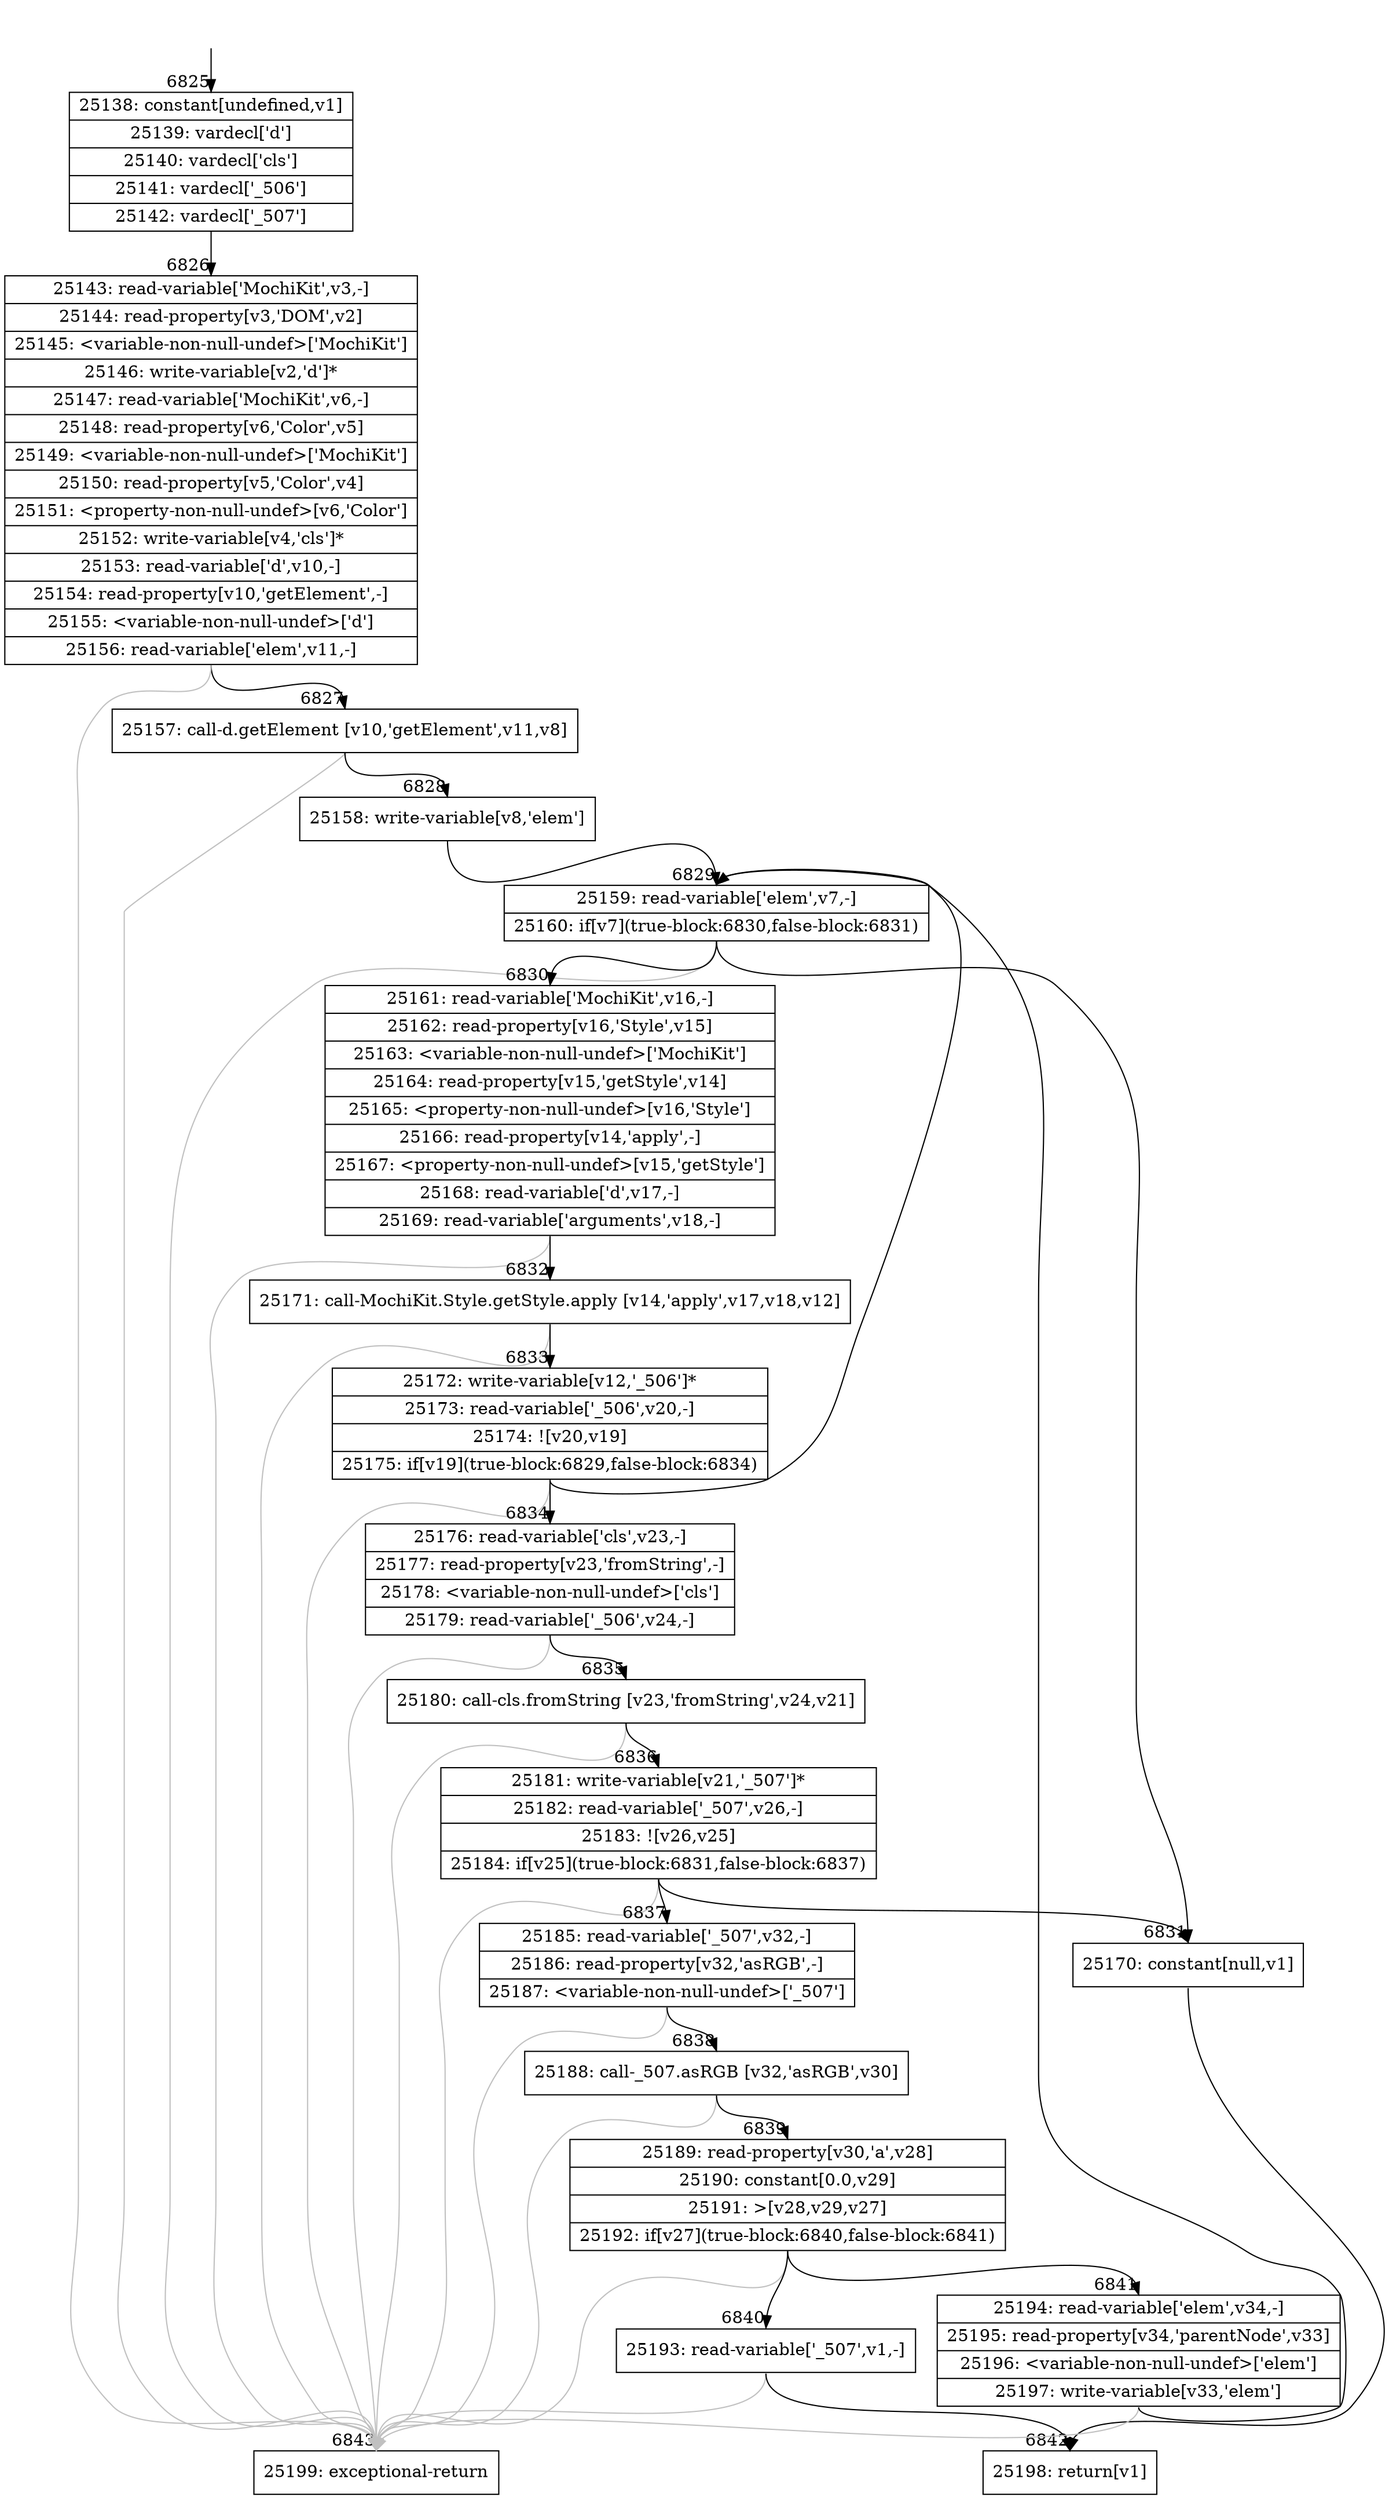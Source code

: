 digraph {
rankdir="TD"
BB_entry459[shape=none,label=""];
BB_entry459 -> BB6825 [tailport=s, headport=n, headlabel="    6825"]
BB6825 [shape=record label="{25138: constant[undefined,v1]|25139: vardecl['d']|25140: vardecl['cls']|25141: vardecl['_506']|25142: vardecl['_507']}" ] 
BB6825 -> BB6826 [tailport=s, headport=n, headlabel="      6826"]
BB6826 [shape=record label="{25143: read-variable['MochiKit',v3,-]|25144: read-property[v3,'DOM',v2]|25145: \<variable-non-null-undef\>['MochiKit']|25146: write-variable[v2,'d']*|25147: read-variable['MochiKit',v6,-]|25148: read-property[v6,'Color',v5]|25149: \<variable-non-null-undef\>['MochiKit']|25150: read-property[v5,'Color',v4]|25151: \<property-non-null-undef\>[v6,'Color']|25152: write-variable[v4,'cls']*|25153: read-variable['d',v10,-]|25154: read-property[v10,'getElement',-]|25155: \<variable-non-null-undef\>['d']|25156: read-variable['elem',v11,-]}" ] 
BB6826 -> BB6827 [tailport=s, headport=n, headlabel="      6827"]
BB6826 -> BB6843 [tailport=s, headport=n, color=gray, headlabel="      6843"]
BB6827 [shape=record label="{25157: call-d.getElement [v10,'getElement',v11,v8]}" ] 
BB6827 -> BB6828 [tailport=s, headport=n, headlabel="      6828"]
BB6827 -> BB6843 [tailport=s, headport=n, color=gray]
BB6828 [shape=record label="{25158: write-variable[v8,'elem']}" ] 
BB6828 -> BB6829 [tailport=s, headport=n, headlabel="      6829"]
BB6829 [shape=record label="{25159: read-variable['elem',v7,-]|25160: if[v7](true-block:6830,false-block:6831)}" ] 
BB6829 -> BB6830 [tailport=s, headport=n, headlabel="      6830"]
BB6829 -> BB6831 [tailport=s, headport=n, headlabel="      6831"]
BB6829 -> BB6843 [tailport=s, headport=n, color=gray]
BB6830 [shape=record label="{25161: read-variable['MochiKit',v16,-]|25162: read-property[v16,'Style',v15]|25163: \<variable-non-null-undef\>['MochiKit']|25164: read-property[v15,'getStyle',v14]|25165: \<property-non-null-undef\>[v16,'Style']|25166: read-property[v14,'apply',-]|25167: \<property-non-null-undef\>[v15,'getStyle']|25168: read-variable['d',v17,-]|25169: read-variable['arguments',v18,-]}" ] 
BB6830 -> BB6832 [tailport=s, headport=n, headlabel="      6832"]
BB6830 -> BB6843 [tailport=s, headport=n, color=gray]
BB6831 [shape=record label="{25170: constant[null,v1]}" ] 
BB6831 -> BB6842 [tailport=s, headport=n, headlabel="      6842"]
BB6832 [shape=record label="{25171: call-MochiKit.Style.getStyle.apply [v14,'apply',v17,v18,v12]}" ] 
BB6832 -> BB6833 [tailport=s, headport=n, headlabel="      6833"]
BB6832 -> BB6843 [tailport=s, headport=n, color=gray]
BB6833 [shape=record label="{25172: write-variable[v12,'_506']*|25173: read-variable['_506',v20,-]|25174: ![v20,v19]|25175: if[v19](true-block:6829,false-block:6834)}" ] 
BB6833 -> BB6829 [tailport=s, headport=n]
BB6833 -> BB6834 [tailport=s, headport=n, headlabel="      6834"]
BB6833 -> BB6843 [tailport=s, headport=n, color=gray]
BB6834 [shape=record label="{25176: read-variable['cls',v23,-]|25177: read-property[v23,'fromString',-]|25178: \<variable-non-null-undef\>['cls']|25179: read-variable['_506',v24,-]}" ] 
BB6834 -> BB6835 [tailport=s, headport=n, headlabel="      6835"]
BB6834 -> BB6843 [tailport=s, headport=n, color=gray]
BB6835 [shape=record label="{25180: call-cls.fromString [v23,'fromString',v24,v21]}" ] 
BB6835 -> BB6836 [tailport=s, headport=n, headlabel="      6836"]
BB6835 -> BB6843 [tailport=s, headport=n, color=gray]
BB6836 [shape=record label="{25181: write-variable[v21,'_507']*|25182: read-variable['_507',v26,-]|25183: ![v26,v25]|25184: if[v25](true-block:6831,false-block:6837)}" ] 
BB6836 -> BB6831 [tailport=s, headport=n]
BB6836 -> BB6837 [tailport=s, headport=n, headlabel="      6837"]
BB6836 -> BB6843 [tailport=s, headport=n, color=gray]
BB6837 [shape=record label="{25185: read-variable['_507',v32,-]|25186: read-property[v32,'asRGB',-]|25187: \<variable-non-null-undef\>['_507']}" ] 
BB6837 -> BB6838 [tailport=s, headport=n, headlabel="      6838"]
BB6837 -> BB6843 [tailport=s, headport=n, color=gray]
BB6838 [shape=record label="{25188: call-_507.asRGB [v32,'asRGB',v30]}" ] 
BB6838 -> BB6839 [tailport=s, headport=n, headlabel="      6839"]
BB6838 -> BB6843 [tailport=s, headport=n, color=gray]
BB6839 [shape=record label="{25189: read-property[v30,'a',v28]|25190: constant[0.0,v29]|25191: \>[v28,v29,v27]|25192: if[v27](true-block:6840,false-block:6841)}" ] 
BB6839 -> BB6840 [tailport=s, headport=n, headlabel="      6840"]
BB6839 -> BB6841 [tailport=s, headport=n, headlabel="      6841"]
BB6839 -> BB6843 [tailport=s, headport=n, color=gray]
BB6840 [shape=record label="{25193: read-variable['_507',v1,-]}" ] 
BB6840 -> BB6842 [tailport=s, headport=n]
BB6840 -> BB6843 [tailport=s, headport=n, color=gray]
BB6841 [shape=record label="{25194: read-variable['elem',v34,-]|25195: read-property[v34,'parentNode',v33]|25196: \<variable-non-null-undef\>['elem']|25197: write-variable[v33,'elem']}" ] 
BB6841 -> BB6829 [tailport=s, headport=n]
BB6841 -> BB6843 [tailport=s, headport=n, color=gray]
BB6842 [shape=record label="{25198: return[v1]}" ] 
BB6843 [shape=record label="{25199: exceptional-return}" ] 
//#$~ 4823
}
